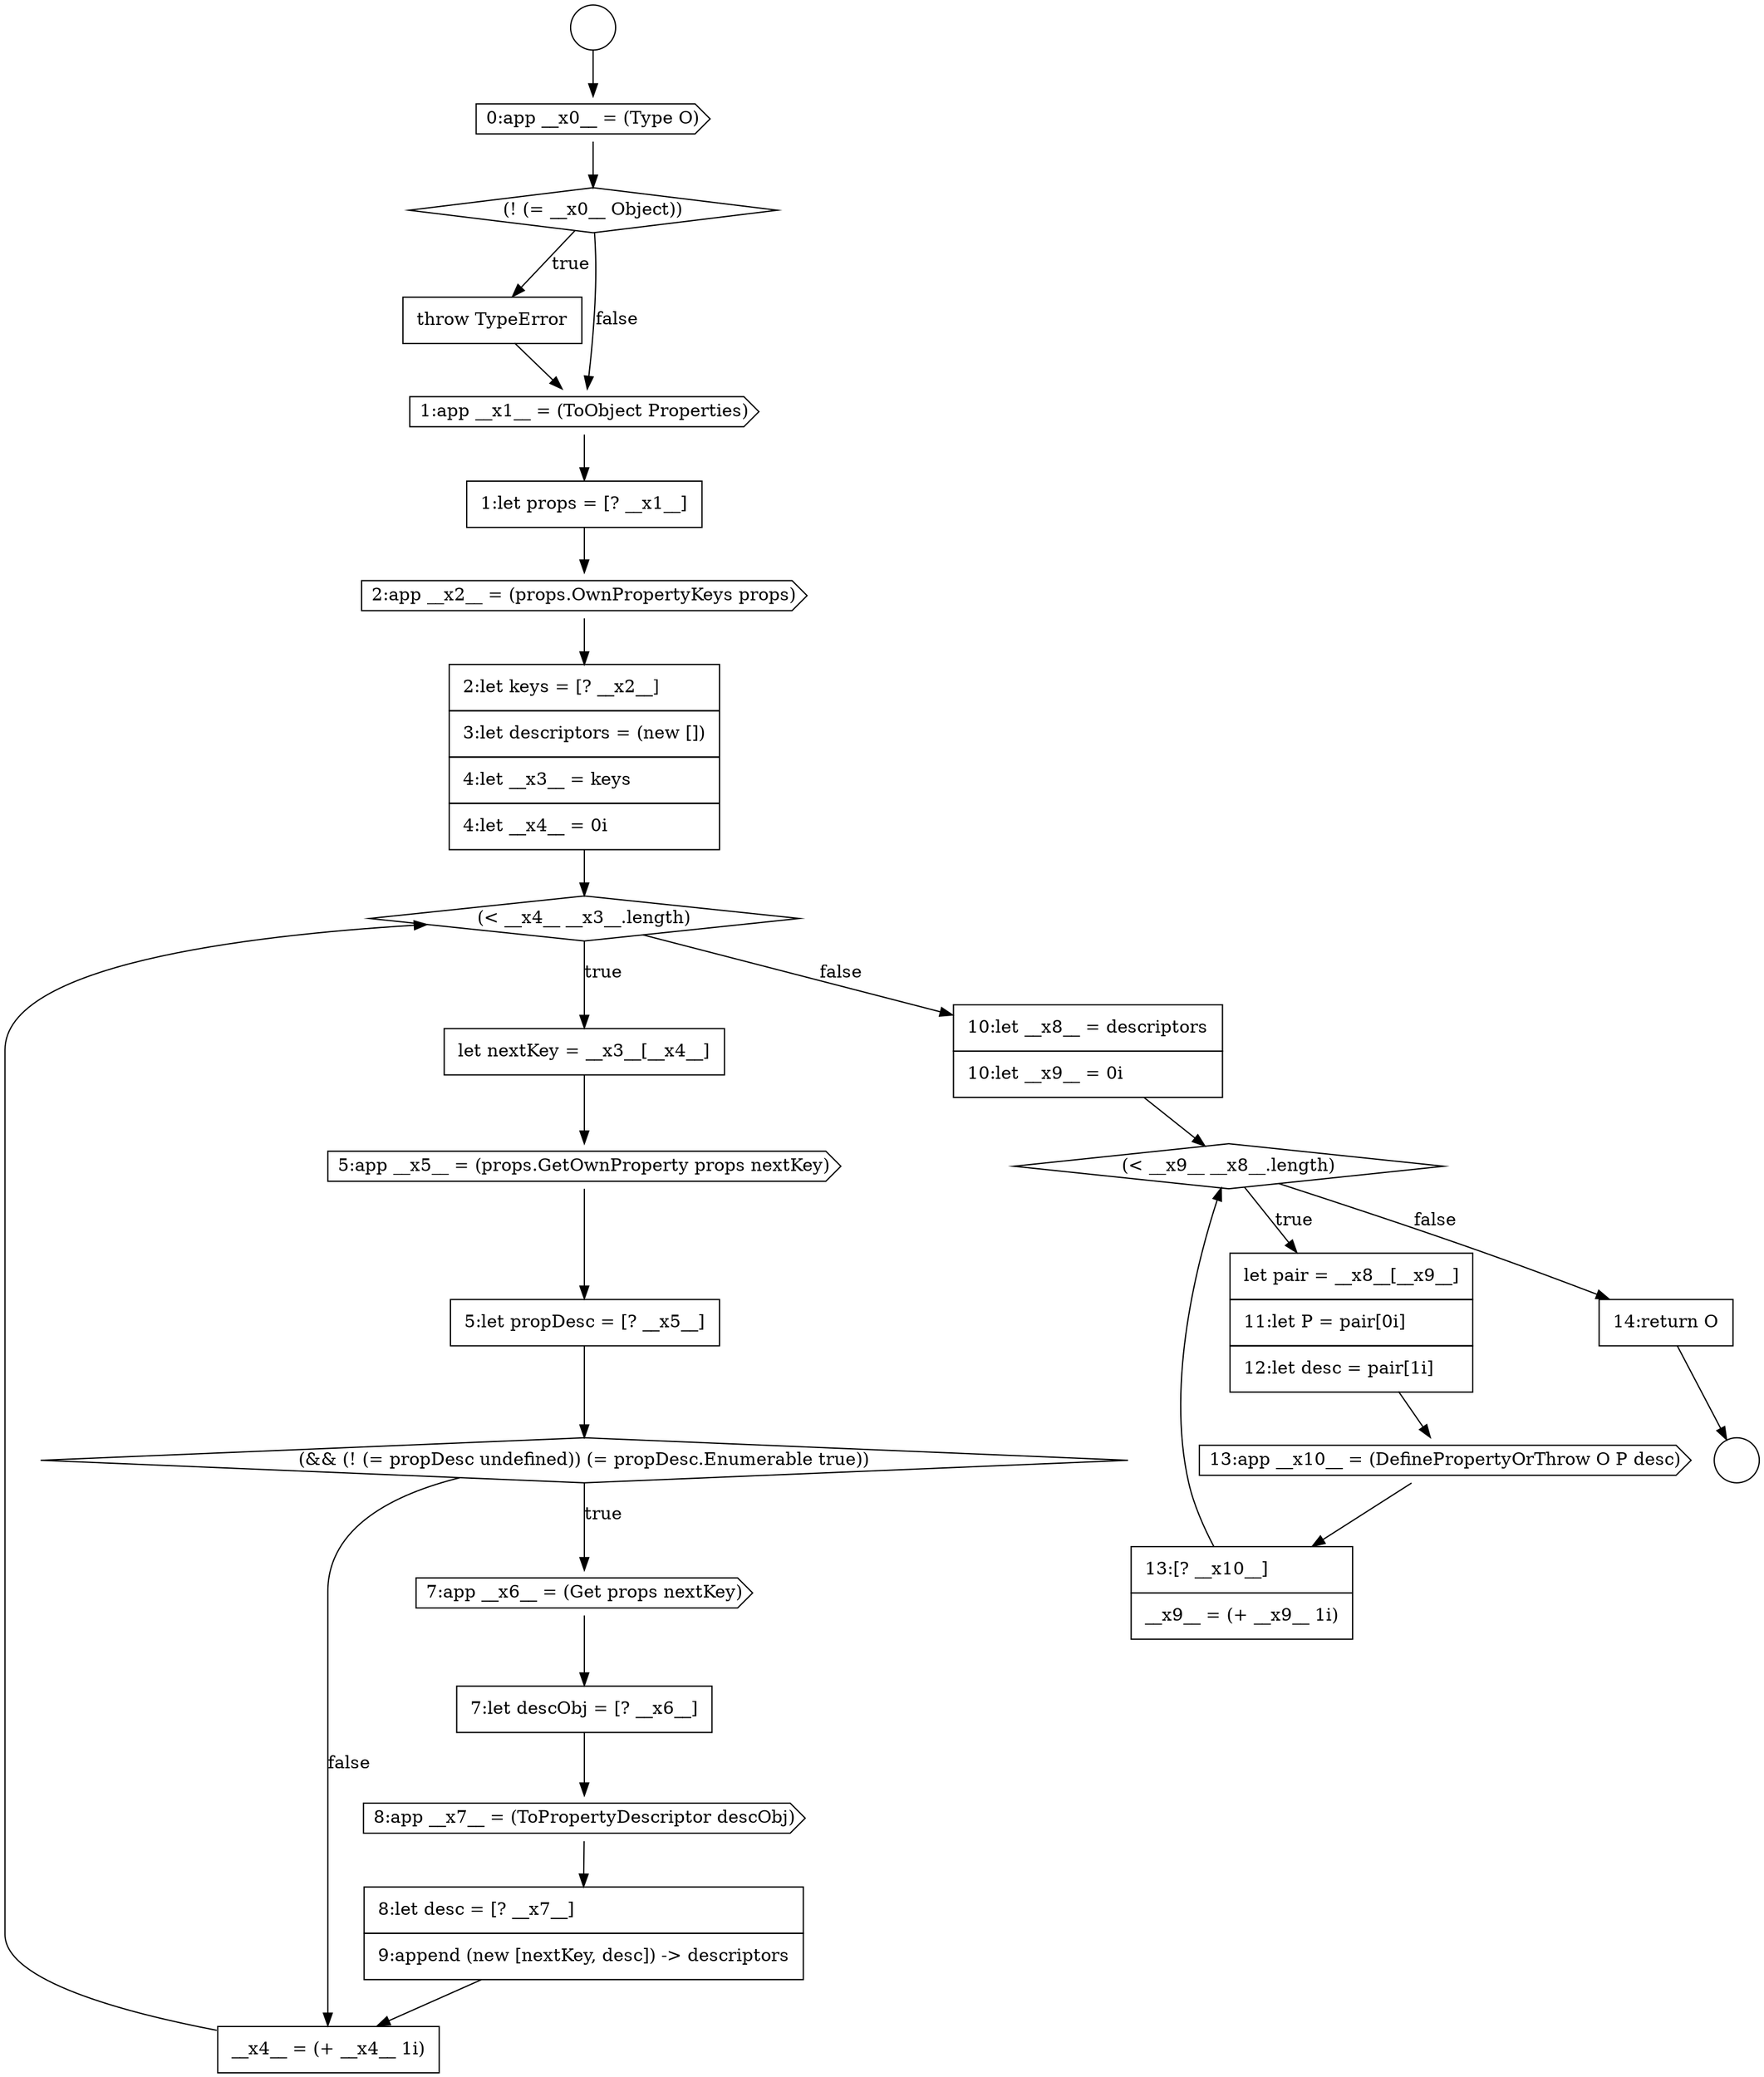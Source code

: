 digraph {
  node10633 [shape=circle label=" " color="black" fillcolor="white" style=filled]
  node10655 [shape=none, margin=0, label=<<font color="black">
    <table border="0" cellborder="1" cellspacing="0" cellpadding="10">
      <tr><td align="left">13:[? __x10__]</td></tr>
      <tr><td align="left">__x9__ = (+ __x9__ 1i)</td></tr>
    </table>
  </font>> color="black" fillcolor="white" style=filled]
  node10650 [shape=none, margin=0, label=<<font color="black">
    <table border="0" cellborder="1" cellspacing="0" cellpadding="10">
      <tr><td align="left">__x4__ = (+ __x4__ 1i)</td></tr>
    </table>
  </font>> color="black" fillcolor="white" style=filled]
  node10641 [shape=diamond, label=<<font color="black">(&lt; __x4__ __x3__.length)</font>> color="black" fillcolor="white" style=filled]
  node10634 [shape=cds, label=<<font color="black">0:app __x0__ = (Type O)</font>> color="black" fillcolor="white" style=filled]
  node10640 [shape=none, margin=0, label=<<font color="black">
    <table border="0" cellborder="1" cellspacing="0" cellpadding="10">
      <tr><td align="left">2:let keys = [? __x2__]</td></tr>
      <tr><td align="left">3:let descriptors = (new [])</td></tr>
      <tr><td align="left">4:let __x3__ = keys</td></tr>
      <tr><td align="left">4:let __x4__ = 0i</td></tr>
    </table>
  </font>> color="black" fillcolor="white" style=filled]
  node10645 [shape=diamond, label=<<font color="black">(&amp;&amp; (! (= propDesc undefined)) (= propDesc.Enumerable true))</font>> color="black" fillcolor="white" style=filled]
  node10653 [shape=none, margin=0, label=<<font color="black">
    <table border="0" cellborder="1" cellspacing="0" cellpadding="10">
      <tr><td align="left">let pair = __x8__[__x9__]</td></tr>
      <tr><td align="left">11:let P = pair[0i]</td></tr>
      <tr><td align="left">12:let desc = pair[1i]</td></tr>
    </table>
  </font>> color="black" fillcolor="white" style=filled]
  node10636 [shape=none, margin=0, label=<<font color="black">
    <table border="0" cellborder="1" cellspacing="0" cellpadding="10">
      <tr><td align="left">throw TypeError</td></tr>
    </table>
  </font>> color="black" fillcolor="white" style=filled]
  node10637 [shape=cds, label=<<font color="black">1:app __x1__ = (ToObject Properties)</font>> color="black" fillcolor="white" style=filled]
  node10648 [shape=cds, label=<<font color="black">8:app __x7__ = (ToPropertyDescriptor descObj)</font>> color="black" fillcolor="white" style=filled]
  node10649 [shape=none, margin=0, label=<<font color="black">
    <table border="0" cellborder="1" cellspacing="0" cellpadding="10">
      <tr><td align="left">8:let desc = [? __x7__]</td></tr>
      <tr><td align="left">9:append (new [nextKey, desc]) -&gt; descriptors</td></tr>
    </table>
  </font>> color="black" fillcolor="white" style=filled]
  node10642 [shape=none, margin=0, label=<<font color="black">
    <table border="0" cellborder="1" cellspacing="0" cellpadding="10">
      <tr><td align="left">let nextKey = __x3__[__x4__]</td></tr>
    </table>
  </font>> color="black" fillcolor="white" style=filled]
  node10654 [shape=cds, label=<<font color="black">13:app __x10__ = (DefinePropertyOrThrow O P desc)</font>> color="black" fillcolor="white" style=filled]
  node10647 [shape=none, margin=0, label=<<font color="black">
    <table border="0" cellborder="1" cellspacing="0" cellpadding="10">
      <tr><td align="left">7:let descObj = [? __x6__]</td></tr>
    </table>
  </font>> color="black" fillcolor="white" style=filled]
  node10638 [shape=none, margin=0, label=<<font color="black">
    <table border="0" cellborder="1" cellspacing="0" cellpadding="10">
      <tr><td align="left">1:let props = [? __x1__]</td></tr>
    </table>
  </font>> color="black" fillcolor="white" style=filled]
  node10652 [shape=diamond, label=<<font color="black">(&lt; __x9__ __x8__.length)</font>> color="black" fillcolor="white" style=filled]
  node10639 [shape=cds, label=<<font color="black">2:app __x2__ = (props.OwnPropertyKeys props)</font>> color="black" fillcolor="white" style=filled]
  node10644 [shape=none, margin=0, label=<<font color="black">
    <table border="0" cellborder="1" cellspacing="0" cellpadding="10">
      <tr><td align="left">5:let propDesc = [? __x5__]</td></tr>
    </table>
  </font>> color="black" fillcolor="white" style=filled]
  node10646 [shape=cds, label=<<font color="black">7:app __x6__ = (Get props nextKey)</font>> color="black" fillcolor="white" style=filled]
  node10651 [shape=none, margin=0, label=<<font color="black">
    <table border="0" cellborder="1" cellspacing="0" cellpadding="10">
      <tr><td align="left">10:let __x8__ = descriptors</td></tr>
      <tr><td align="left">10:let __x9__ = 0i</td></tr>
    </table>
  </font>> color="black" fillcolor="white" style=filled]
  node10656 [shape=none, margin=0, label=<<font color="black">
    <table border="0" cellborder="1" cellspacing="0" cellpadding="10">
      <tr><td align="left">14:return O</td></tr>
    </table>
  </font>> color="black" fillcolor="white" style=filled]
  node10635 [shape=diamond, label=<<font color="black">(! (= __x0__ Object))</font>> color="black" fillcolor="white" style=filled]
  node10643 [shape=cds, label=<<font color="black">5:app __x5__ = (props.GetOwnProperty props nextKey)</font>> color="black" fillcolor="white" style=filled]
  node10632 [shape=circle label=" " color="black" fillcolor="white" style=filled]
  node10643 -> node10644 [ color="black"]
  node10645 -> node10646 [label=<<font color="black">true</font>> color="black"]
  node10645 -> node10650 [label=<<font color="black">false</font>> color="black"]
  node10653 -> node10654 [ color="black"]
  node10632 -> node10634 [ color="black"]
  node10636 -> node10637 [ color="black"]
  node10647 -> node10648 [ color="black"]
  node10656 -> node10633 [ color="black"]
  node10651 -> node10652 [ color="black"]
  node10655 -> node10652 [ color="black"]
  node10642 -> node10643 [ color="black"]
  node10640 -> node10641 [ color="black"]
  node10638 -> node10639 [ color="black"]
  node10648 -> node10649 [ color="black"]
  node10652 -> node10653 [label=<<font color="black">true</font>> color="black"]
  node10652 -> node10656 [label=<<font color="black">false</font>> color="black"]
  node10641 -> node10642 [label=<<font color="black">true</font>> color="black"]
  node10641 -> node10651 [label=<<font color="black">false</font>> color="black"]
  node10634 -> node10635 [ color="black"]
  node10644 -> node10645 [ color="black"]
  node10637 -> node10638 [ color="black"]
  node10646 -> node10647 [ color="black"]
  node10654 -> node10655 [ color="black"]
  node10649 -> node10650 [ color="black"]
  node10639 -> node10640 [ color="black"]
  node10635 -> node10636 [label=<<font color="black">true</font>> color="black"]
  node10635 -> node10637 [label=<<font color="black">false</font>> color="black"]
  node10650 -> node10641 [ color="black"]
}
